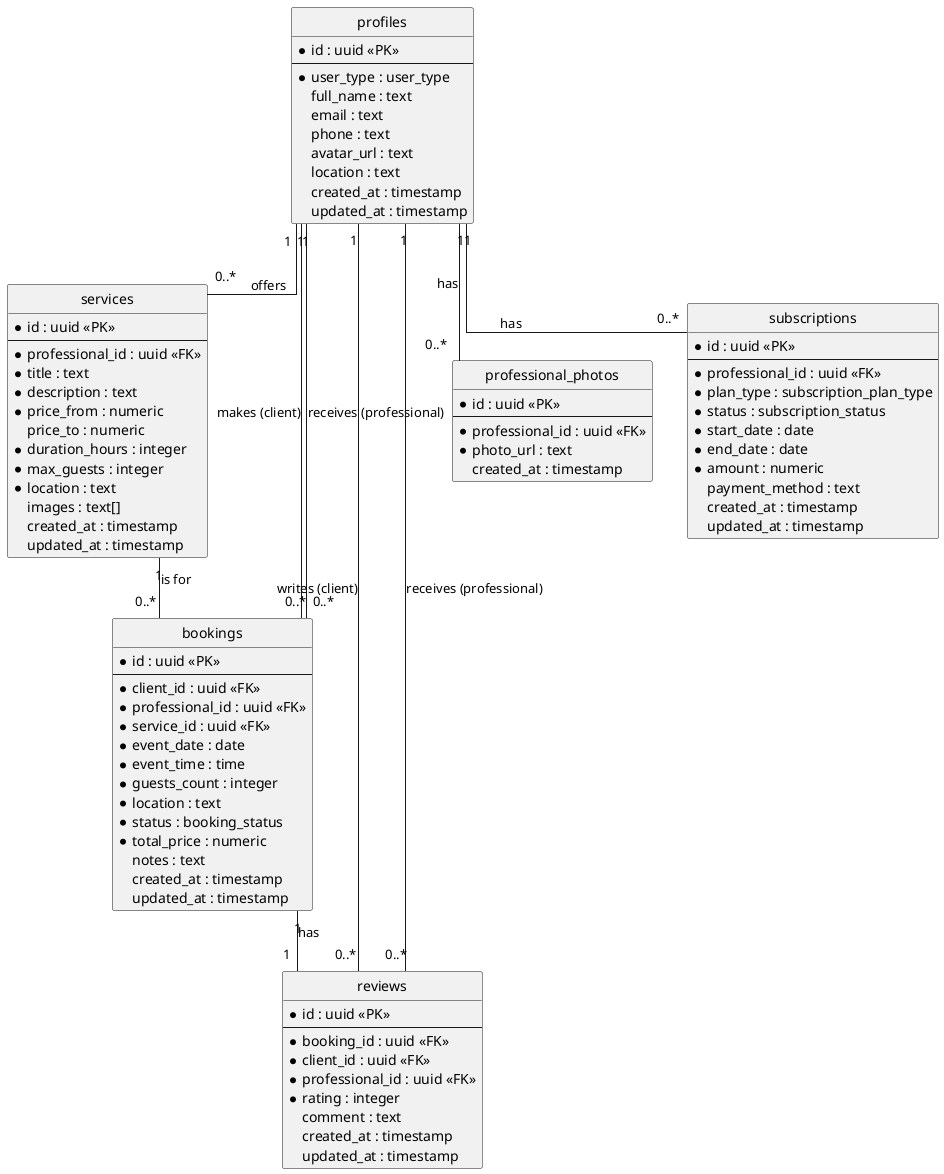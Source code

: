 @startuml
' hide the spot
hide circle

' avoid problems with angled crows feet
skinparam linetype ortho

entity "profiles" as profiles {
  *id : uuid <<PK>>
  --
  *user_type : user_type
  full_name : text
  email : text
  phone : text
  avatar_url : text
  location : text
  created_at : timestamp
  updated_at : timestamp
}

entity "services" as services {
  *id : uuid <<PK>>
  --
  *professional_id : uuid <<FK>>
  *title : text
  *description : text
  *price_from : numeric
  price_to : numeric
  *duration_hours : integer
  *max_guests : integer
  *location : text
  images : text[]
  created_at : timestamp
  updated_at : timestamp
}

entity "bookings" as bookings {
  *id : uuid <<PK>>
  --
  *client_id : uuid <<FK>>
  *professional_id : uuid <<FK>>
  *service_id : uuid <<FK>>
  *event_date : date
  *event_time : time
  *guests_count : integer
  *location : text
  *status : booking_status
  *total_price : numeric
  notes : text
  created_at : timestamp
  updated_at : timestamp
}

entity "reviews" as reviews {
  *id : uuid <<PK>>
  --
  *booking_id : uuid <<FK>>
  *client_id : uuid <<FK>>
  *professional_id : uuid <<FK>>
  *rating : integer
  comment : text
  created_at : timestamp
  updated_at : timestamp
}

entity "professional_photos" as professional_photos {
  *id : uuid <<PK>>
  --
  *professional_id : uuid <<FK>>
  *photo_url : text
  created_at : timestamp
}

entity "subscriptions" as subscriptions {
  *id : uuid <<PK>>
  --
  *professional_id : uuid <<FK>>
  *plan_type : subscription_plan_type
  *status : subscription_status
  *start_date : date
  *end_date : date
  *amount : numeric
  payment_method : text
  created_at : timestamp
  updated_at : timestamp
}

profiles "1" -- "0..*" services : "offers"
profiles "1" -- "0..*" bookings : "makes (client)"
profiles "1" -- "0..*" bookings : "receives (professional)"
profiles "1" -- "0..*" reviews : "writes (client)"
profiles "1" -- "0..*" reviews : "receives (professional)"
profiles "1" -- "0..*" professional_photos : "has"
profiles "1" -- "0..*" subscriptions : "has"

services "1" -- "0..*" bookings : "is for"
bookings "1" -- "1" reviews : "has"

@enduml